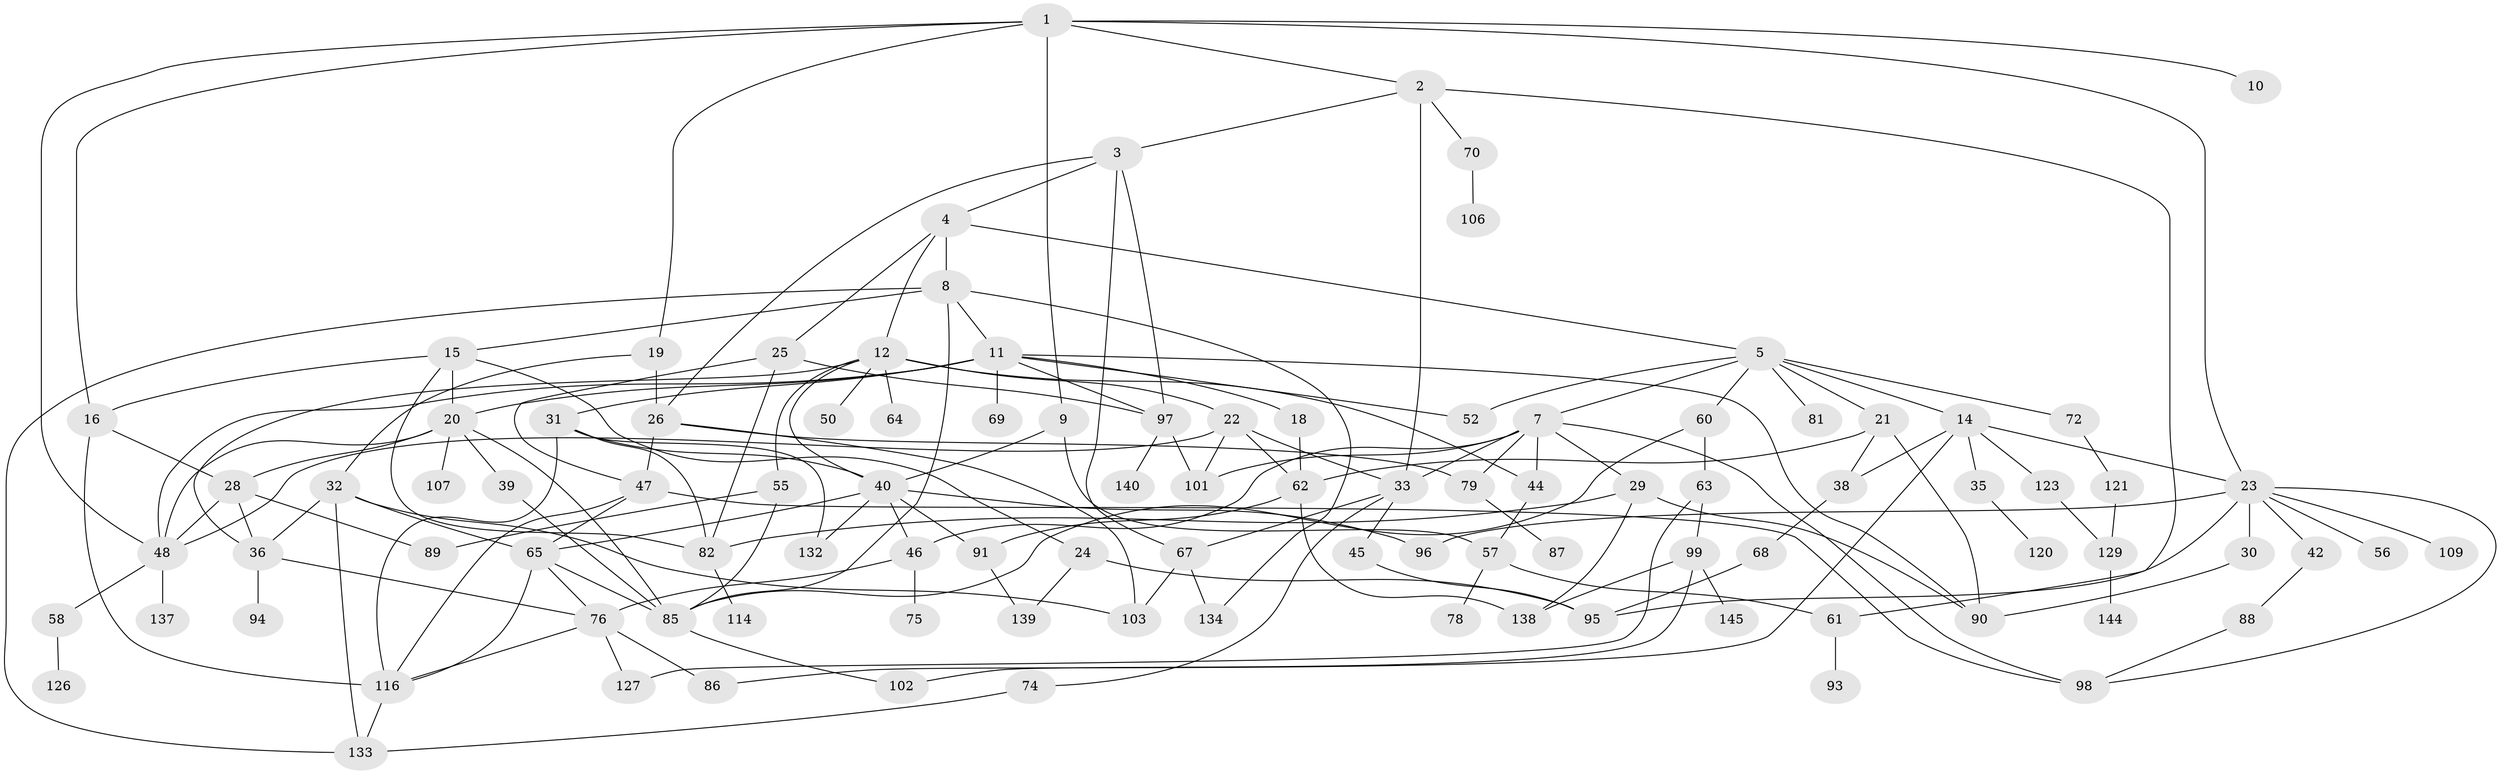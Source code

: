 // original degree distribution, {8: 0.013605442176870748, 5: 0.10884353741496598, 4: 0.19727891156462585, 3: 0.21768707482993196, 1: 0.17687074829931973, 7: 0.013605442176870748, 6: 0.013605442176870748, 2: 0.2585034013605442}
// Generated by graph-tools (version 1.1) at 2025/41/03/06/25 10:41:30]
// undirected, 101 vertices, 172 edges
graph export_dot {
graph [start="1"]
  node [color=gray90,style=filled];
  1 [super="+59"];
  2;
  3 [super="+71"];
  4;
  5 [super="+6"];
  7 [super="+34"];
  8 [super="+43"];
  9;
  10;
  11 [super="+17"];
  12 [super="+13"];
  14 [super="+27"];
  15 [super="+141"];
  16;
  18;
  19;
  20 [super="+80"];
  21 [super="+130"];
  22 [super="+83"];
  23 [super="+41"];
  24;
  25 [super="+66"];
  26 [super="+37"];
  28 [super="+73"];
  29;
  30;
  31 [super="+143"];
  32 [super="+104"];
  33 [super="+147"];
  35;
  36 [super="+54"];
  38 [super="+53"];
  39;
  40 [super="+125"];
  42;
  44;
  45 [super="+100"];
  46;
  47 [super="+51"];
  48 [super="+49"];
  50;
  52 [super="+110"];
  55;
  56 [super="+111"];
  57;
  58;
  60 [super="+113"];
  61 [super="+92"];
  62 [super="+115"];
  63 [super="+128"];
  64;
  65 [super="+117"];
  67 [super="+122"];
  68;
  69;
  70;
  72;
  74 [super="+77"];
  75;
  76 [super="+105"];
  78;
  79 [super="+84"];
  81;
  82 [super="+119"];
  85 [super="+142"];
  86;
  87;
  88;
  89 [super="+118"];
  90;
  91 [super="+146"];
  93;
  94;
  95 [super="+124"];
  96;
  97 [super="+136"];
  98 [super="+112"];
  99 [super="+108"];
  101;
  102;
  103 [super="+131"];
  106;
  107;
  109;
  114;
  116 [super="+135"];
  120;
  121;
  123;
  126;
  127;
  129;
  132;
  133;
  134;
  137;
  138;
  139;
  140;
  144;
  145;
  1 -- 2;
  1 -- 9;
  1 -- 10;
  1 -- 16;
  1 -- 19;
  1 -- 23;
  1 -- 48;
  2 -- 3;
  2 -- 33;
  2 -- 70;
  2 -- 61;
  3 -- 4;
  3 -- 67;
  3 -- 97;
  3 -- 26;
  4 -- 5;
  4 -- 8;
  4 -- 12;
  4 -- 25;
  5 -- 52;
  5 -- 60;
  5 -- 81;
  5 -- 21;
  5 -- 7;
  5 -- 72;
  5 -- 14;
  7 -- 29;
  7 -- 101;
  7 -- 44;
  7 -- 46;
  7 -- 33;
  7 -- 98;
  7 -- 79;
  8 -- 11;
  8 -- 15;
  8 -- 134;
  8 -- 85;
  8 -- 133;
  9 -- 40;
  9 -- 57;
  11 -- 18;
  11 -- 31;
  11 -- 90;
  11 -- 97;
  11 -- 48;
  11 -- 20;
  11 -- 69;
  11 -- 52;
  12 -- 22;
  12 -- 36;
  12 -- 44;
  12 -- 55;
  12 -- 40;
  12 -- 50;
  12 -- 64;
  14 -- 35;
  14 -- 123;
  14 -- 38;
  14 -- 86;
  14 -- 23;
  15 -- 24;
  15 -- 16;
  15 -- 20;
  15 -- 82;
  16 -- 28;
  16 -- 116;
  18 -- 62;
  19 -- 26;
  19 -- 32;
  20 -- 39;
  20 -- 48;
  20 -- 107;
  20 -- 85;
  20 -- 28;
  21 -- 38;
  21 -- 62;
  21 -- 90;
  22 -- 62;
  22 -- 33;
  22 -- 101;
  22 -- 48;
  23 -- 30;
  23 -- 42;
  23 -- 56;
  23 -- 96;
  23 -- 98;
  23 -- 109;
  23 -- 95;
  24 -- 139;
  24 -- 95;
  25 -- 82;
  25 -- 97;
  25 -- 47;
  26 -- 47;
  26 -- 103;
  26 -- 79;
  28 -- 48;
  28 -- 89;
  28 -- 36;
  29 -- 138;
  29 -- 90;
  29 -- 82;
  30 -- 90;
  31 -- 132;
  31 -- 40;
  31 -- 116;
  31 -- 82;
  32 -- 36;
  32 -- 65;
  32 -- 133;
  32 -- 103;
  33 -- 45;
  33 -- 74;
  33 -- 67;
  35 -- 120;
  36 -- 94;
  36 -- 76;
  38 -- 68;
  39 -- 85;
  40 -- 132;
  40 -- 96;
  40 -- 91;
  40 -- 46;
  40 -- 65;
  42 -- 88;
  44 -- 57;
  45 -- 95;
  46 -- 75;
  46 -- 76;
  47 -- 65;
  47 -- 116;
  47 -- 98;
  48 -- 137;
  48 -- 58;
  55 -- 85;
  55 -- 89;
  57 -- 61;
  57 -- 78;
  58 -- 126;
  60 -- 63;
  60 -- 85;
  61 -- 93;
  62 -- 91;
  62 -- 138;
  63 -- 99;
  63 -- 127;
  65 -- 76;
  65 -- 116;
  65 -- 85;
  67 -- 134;
  67 -- 103;
  68 -- 95;
  70 -- 106;
  72 -- 121;
  74 -- 133;
  76 -- 86;
  76 -- 116;
  76 -- 127;
  79 -- 87;
  82 -- 114;
  85 -- 102;
  88 -- 98;
  91 -- 139;
  97 -- 140;
  97 -- 101;
  99 -- 138;
  99 -- 145;
  99 -- 102;
  116 -- 133;
  121 -- 129;
  123 -- 129;
  129 -- 144;
}

